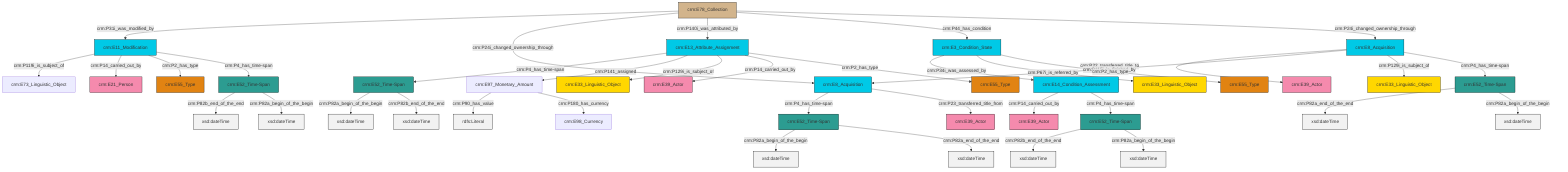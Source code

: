 graph TD
classDef Literal fill:#f2f2f2,stroke:#000000;
classDef CRM_Entity fill:#FFFFFF,stroke:#000000;
classDef Temporal_Entity fill:#00C9E6, stroke:#000000;
classDef Type fill:#E18312, stroke:#000000;
classDef Time-Span fill:#2C9C91, stroke:#000000;
classDef Appellation fill:#FFEB7F, stroke:#000000;
classDef Place fill:#008836, stroke:#000000;
classDef Persistent_Item fill:#B266B2, stroke:#000000;
classDef Conceptual_Object fill:#FFD700, stroke:#000000;
classDef Physical_Thing fill:#D2B48C, stroke:#000000;
classDef Actor fill:#f58aad, stroke:#000000;
classDef PC_Classes fill:#4ce600, stroke:#000000;
classDef Multi fill:#cccccc,stroke:#000000;

2["crm:E13_Attribute_Assignment"]:::Temporal_Entity -->|crm:P4_has_time-span| 3["crm:E52_Time-Span"]:::Time-Span
4["crm:E52_Time-Span"]:::Time-Span -->|crm:P82a_begin_of_the_begin| 5[xsd:dateTime]:::Literal
6["crm:E8_Acquisition"]:::Temporal_Entity -->|crm:P22_transferred_title_to| 7["crm:E39_Actor"]:::Actor
8["crm:E11_Modification"]:::Temporal_Entity -->|crm:P119i_is_subject_of| 9["crm:E73_Linguistic_Object"]:::Default
8["crm:E11_Modification"]:::Temporal_Entity -->|crm:P14_carried_out_by| 13["crm:E21_Person"]:::Actor
3["crm:E52_Time-Span"]:::Time-Span -->|crm:P82a_begin_of_the_begin| 14[xsd:dateTime]:::Literal
15["crm:E52_Time-Span"]:::Time-Span -->|crm:P82a_end_of_the_end| 16[xsd:dateTime]:::Literal
17["crm:E78_Collection"]:::Physical_Thing -->|crm:P31i_was_modified_by| 8["crm:E11_Modification"]:::Temporal_Entity
17["crm:E78_Collection"]:::Physical_Thing -->|crm:P24i_changed_ownership_through| 18["crm:E8_Acquisition"]:::Temporal_Entity
17["crm:E78_Collection"]:::Physical_Thing -->|crm:P140i_was_attributed_by| 2["crm:E13_Attribute_Assignment"]:::Temporal_Entity
3["crm:E52_Time-Span"]:::Time-Span -->|crm:P82b_end_of_the_end| 25[xsd:dateTime]:::Literal
8["crm:E11_Modification"]:::Temporal_Entity -->|crm:P2_has_type| 26["crm:E55_Type"]:::Type
29["crm:E52_Time-Span"]:::Time-Span -->|crm:P82b_end_of_the_end| 30[xsd:dateTime]:::Literal
8["crm:E11_Modification"]:::Temporal_Entity -->|crm:P4_has_time-span| 23["crm:E52_Time-Span"]:::Time-Span
2["crm:E13_Attribute_Assignment"]:::Temporal_Entity -->|crm:P141_assigned| 27["crm:E97_Monetary_Amount"]:::Default
0["crm:E3_Condition_State"]:::Temporal_Entity -->|crm:P34i_was_assessed_by| 10["crm:E14_Condition_Assessment"]:::Temporal_Entity
18["crm:E8_Acquisition"]:::Temporal_Entity -->|crm:P4_has_time-span| 4["crm:E52_Time-Span"]:::Time-Span
10["crm:E14_Condition_Assessment"]:::Temporal_Entity -->|crm:P14_carried_out_by| 40["crm:E39_Actor"]:::Actor
23["crm:E52_Time-Span"]:::Time-Span -->|crm:P82b_end_of_the_end| 41[xsd:dateTime]:::Literal
17["crm:E78_Collection"]:::Physical_Thing -->|crm:P44_has_condition| 0["crm:E3_Condition_State"]:::Temporal_Entity
0["crm:E3_Condition_State"]:::Temporal_Entity -->|crm:P67i_is_referred_by| 44["crm:E33_Linguistic_Object"]:::Conceptual_Object
18["crm:E8_Acquisition"]:::Temporal_Entity -->|crm:P23_transferred_title_from| 45["crm:E39_Actor"]:::Actor
6["crm:E8_Acquisition"]:::Temporal_Entity -->|crm:P115i_is_finished_by| 18["crm:E8_Acquisition"]:::Temporal_Entity
6["crm:E8_Acquisition"]:::Temporal_Entity -->|crm:P129i_is_subject_of| 50["crm:E33_Linguistic_Object"]:::Conceptual_Object
0["crm:E3_Condition_State"]:::Temporal_Entity -->|crm:P2_has_type| 38["crm:E55_Type"]:::Type
23["crm:E52_Time-Span"]:::Time-Span -->|crm:P82a_begin_of_the_begin| 51[xsd:dateTime]:::Literal
27["crm:E97_Monetary_Amount"]:::Default -->|crm:P90_has_value| 54[rdfs:Literal]:::Literal
29["crm:E52_Time-Span"]:::Time-Span -->|crm:P82a_begin_of_the_begin| 56[xsd:dateTime]:::Literal
27["crm:E97_Monetary_Amount"]:::Default -->|crm:P180_has_currency| 32["crm:E98_Currency"]:::Default
10["crm:E14_Condition_Assessment"]:::Temporal_Entity -->|crm:P4_has_time-span| 29["crm:E52_Time-Span"]:::Time-Span
15["crm:E52_Time-Span"]:::Time-Span -->|crm:P82a_begin_of_the_begin| 59[xsd:dateTime]:::Literal
2["crm:E13_Attribute_Assignment"]:::Temporal_Entity -->|crm:P129i_is_subject_of| 21["crm:E33_Linguistic_Object"]:::Conceptual_Object
2["crm:E13_Attribute_Assignment"]:::Temporal_Entity -->|crm:P14_carried_out_by| 52["crm:E39_Actor"]:::Actor
17["crm:E78_Collection"]:::Physical_Thing -->|crm:P24i_changed_ownership_through| 6["crm:E8_Acquisition"]:::Temporal_Entity
2["crm:E13_Attribute_Assignment"]:::Temporal_Entity -->|crm:P2_has_type| 19["crm:E55_Type"]:::Type
4["crm:E52_Time-Span"]:::Time-Span -->|crm:P82a_end_of_the_end| 62[xsd:dateTime]:::Literal
6["crm:E8_Acquisition"]:::Temporal_Entity -->|crm:P4_has_time-span| 15["crm:E52_Time-Span"]:::Time-Span